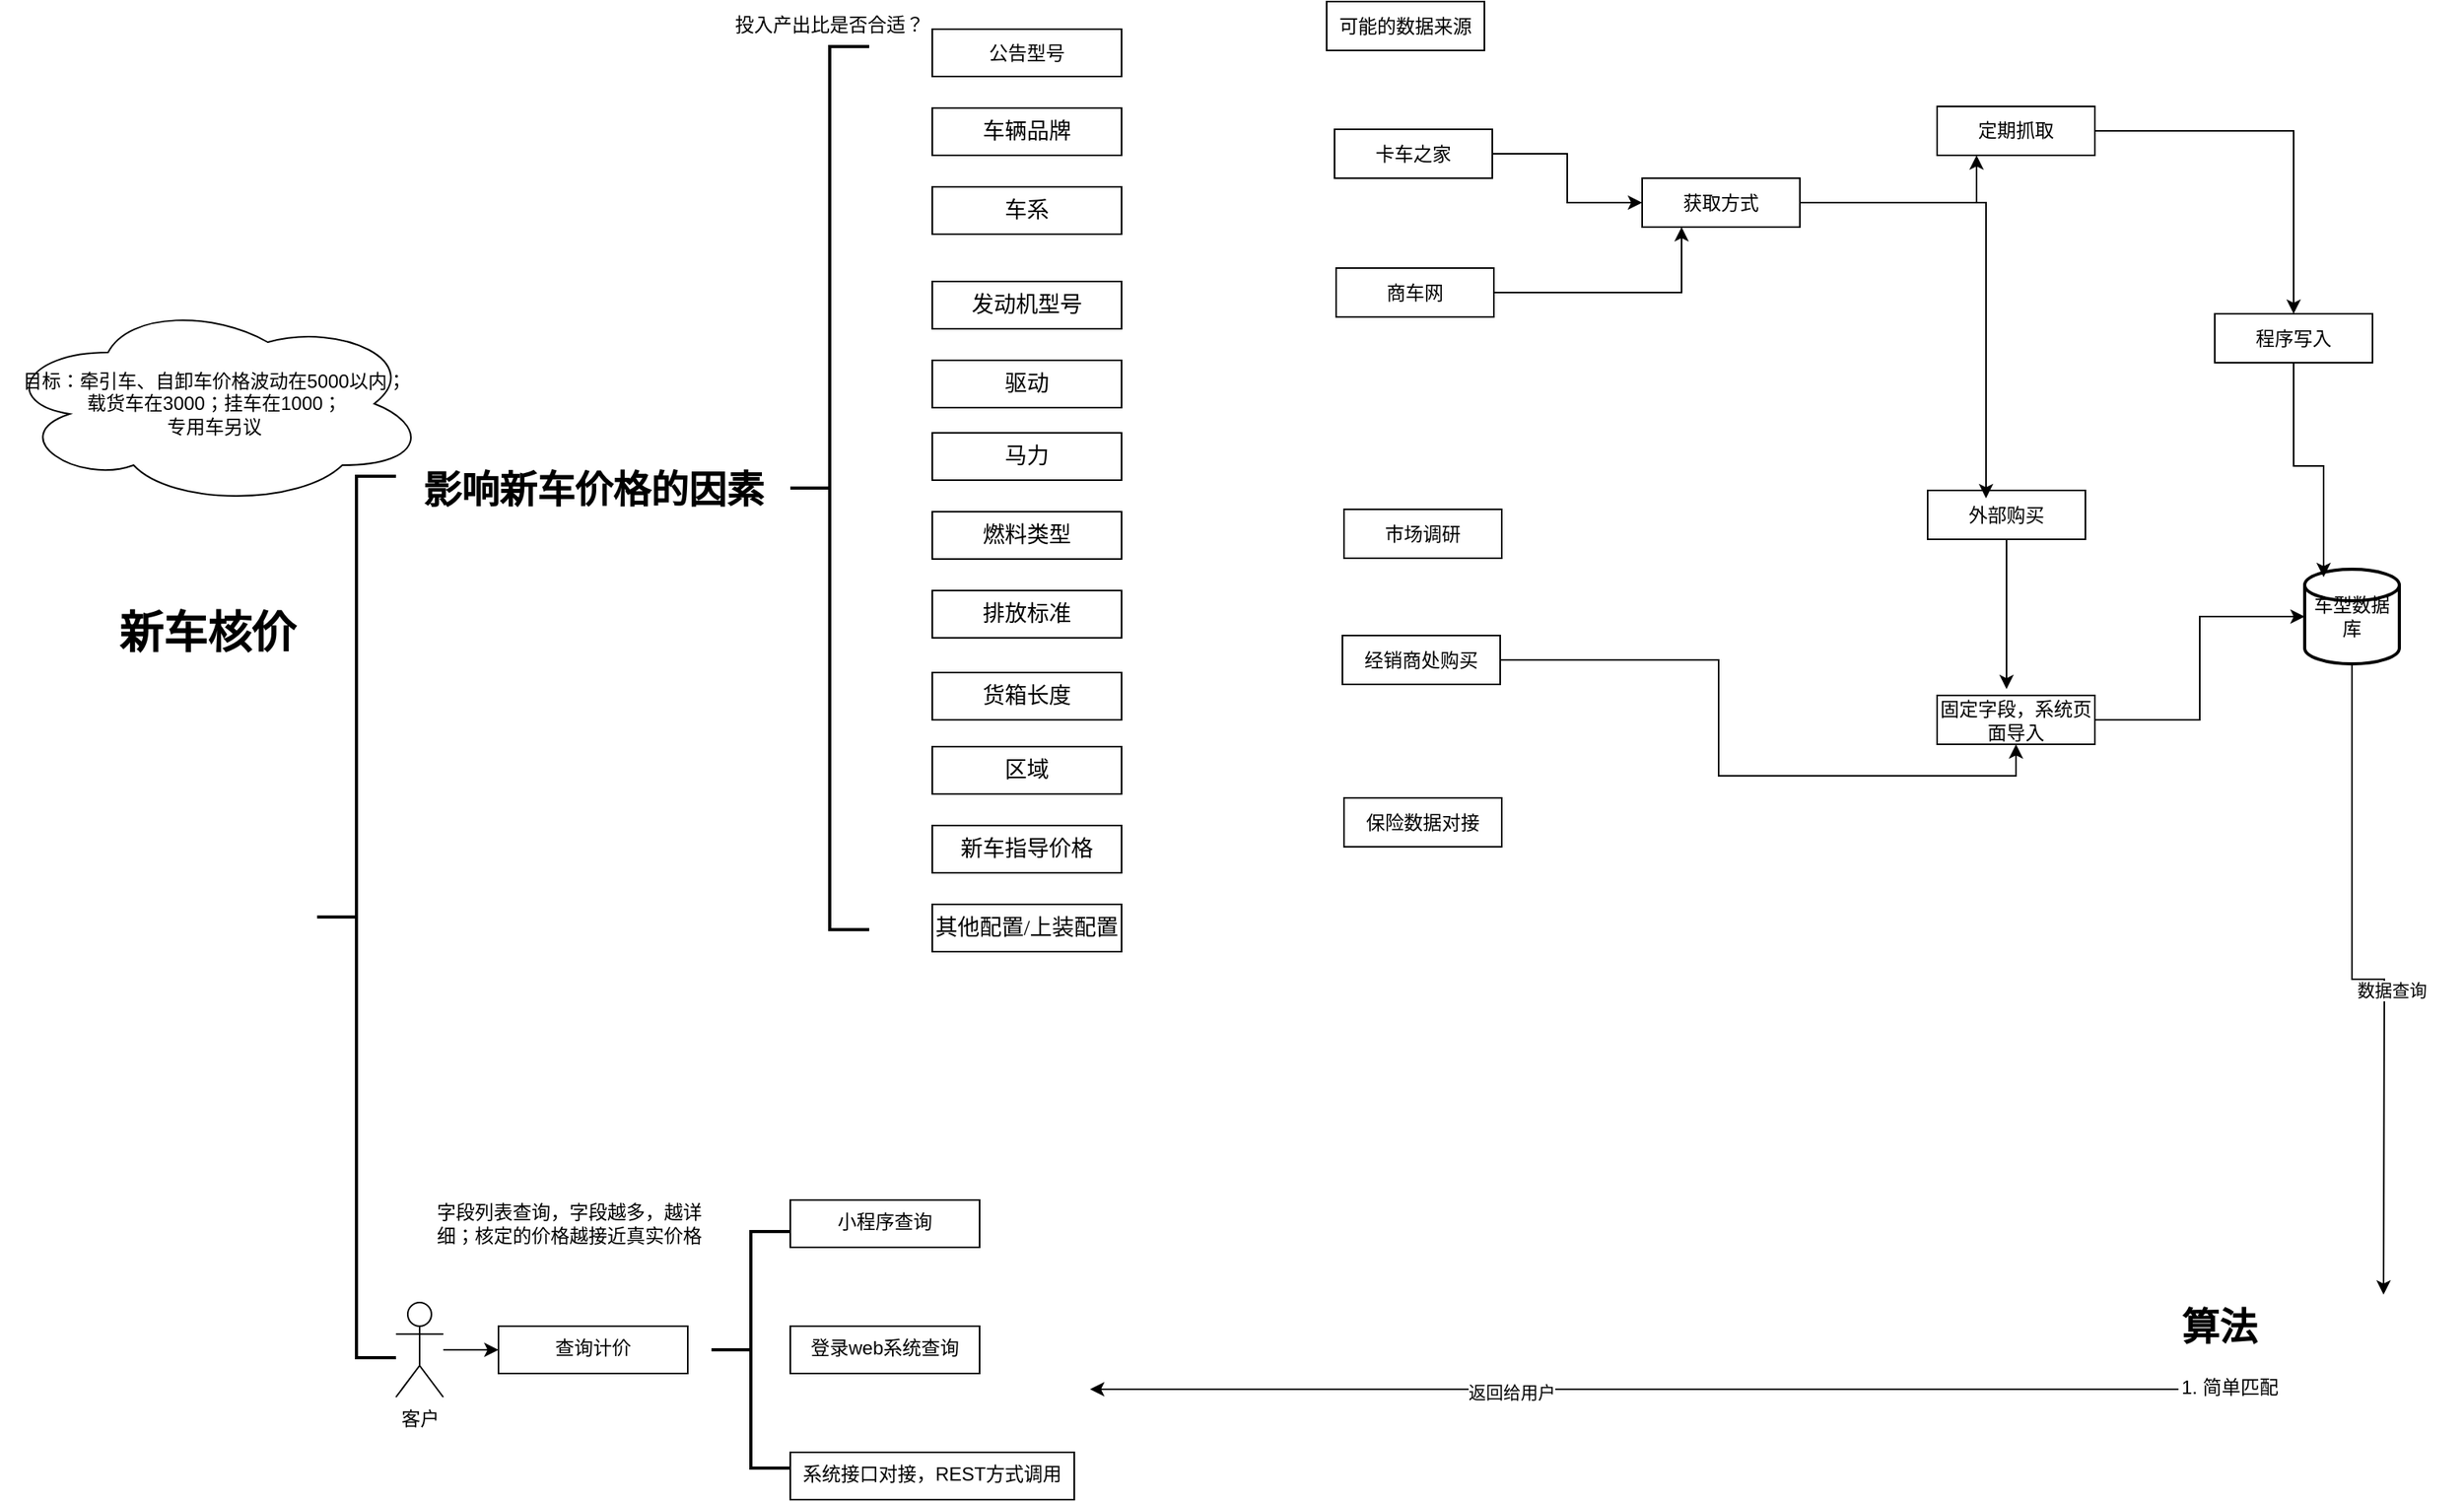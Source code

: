 <mxfile version="24.7.7">
  <diagram name="Page-1" id="lOxNYCTlGbAkdUG0Riqf">
    <mxGraphModel dx="1434" dy="780" grid="1" gridSize="10" guides="1" tooltips="1" connect="1" arrows="1" fold="1" page="1" pageScale="1" pageWidth="827" pageHeight="1169" math="0" shadow="0">
      <root>
        <mxCell id="0" />
        <mxCell id="1" parent="0" />
        <mxCell id="H50GD9BVMyVxNFarJEvh-76" value="" style="edgeStyle=orthogonalEdgeStyle;rounded=0;orthogonalLoop=1;jettySize=auto;html=1;" edge="1" parent="1" source="H50GD9BVMyVxNFarJEvh-9" target="H50GD9BVMyVxNFarJEvh-75">
          <mxGeometry relative="1" as="geometry" />
        </mxCell>
        <mxCell id="H50GD9BVMyVxNFarJEvh-9" value="客户" style="shape=umlActor;verticalLabelPosition=bottom;verticalAlign=top;html=1;outlineConnect=0;" vertex="1" parent="1">
          <mxGeometry x="270" y="865" width="30" height="60" as="geometry" />
        </mxCell>
        <mxCell id="H50GD9BVMyVxNFarJEvh-15" value="新车核价" style="text;strokeColor=none;fillColor=none;html=1;fontSize=28;fontStyle=1;verticalAlign=middle;align=center;shadow=0;" vertex="1" parent="1">
          <mxGeometry x="100" y="420" width="100" height="40" as="geometry" />
        </mxCell>
        <mxCell id="H50GD9BVMyVxNFarJEvh-17" value="" style="strokeWidth=2;html=1;shape=mxgraph.flowchart.annotation_2;align=left;labelPosition=right;pointerEvents=1;" vertex="1" parent="1">
          <mxGeometry x="220" y="341" width="50" height="559" as="geometry" />
        </mxCell>
        <mxCell id="H50GD9BVMyVxNFarJEvh-19" value="影响新车价格的因素" style="text;strokeColor=none;fillColor=none;html=1;fontSize=24;fontStyle=1;verticalAlign=middle;align=center;labelBackgroundColor=default;fontColor=default;" vertex="1" parent="1">
          <mxGeometry x="270" y="330" width="250" height="40" as="geometry" />
        </mxCell>
        <mxCell id="H50GD9BVMyVxNFarJEvh-20" value="目标：牵引车、自卸车价格波动在5000以内；&lt;div&gt;载货车在3000；挂车在1000；&lt;div&gt;专用车另议&lt;/div&gt;&lt;/div&gt;" style="ellipse;shape=cloud;whiteSpace=wrap;html=1;" vertex="1" parent="1">
          <mxGeometry x="20" y="230" width="270" height="130" as="geometry" />
        </mxCell>
        <mxCell id="H50GD9BVMyVxNFarJEvh-21" value="公告型号" style="whiteSpace=wrap;html=1;" vertex="1" parent="1">
          <mxGeometry x="610" y="57.5" width="120" height="30" as="geometry" />
        </mxCell>
        <mxCell id="H50GD9BVMyVxNFarJEvh-23" value="&lt;div style=&quot;line-height: 1.3; font-family: &amp;quot;Source Han Sans CN&amp;quot;; text-align: left; vertical-align: top; font-size: 14px;&quot;&gt;&lt;p&gt;车辆品牌&lt;/p&gt;&lt;/div&gt;" style="whiteSpace=wrap;html=1;" vertex="1" parent="1">
          <mxGeometry x="610" y="107.5" width="120" height="30" as="geometry" />
        </mxCell>
        <mxCell id="H50GD9BVMyVxNFarJEvh-24" value="&lt;div style=&quot;line-height: 1.3; font-family: &amp;quot;Source Han Sans CN&amp;quot;; text-align: left; vertical-align: top; font-size: 14px;&quot;&gt;&lt;p&gt;车系&lt;/p&gt;&lt;/div&gt;" style="whiteSpace=wrap;html=1;" vertex="1" parent="1">
          <mxGeometry x="610" y="157.5" width="120" height="30" as="geometry" />
        </mxCell>
        <mxCell id="H50GD9BVMyVxNFarJEvh-25" value="&lt;div style=&quot;line-height: 1.3; font-family: &amp;quot;Source Han Sans CN&amp;quot;; text-align: left; vertical-align: top; font-size: 14px;&quot;&gt;&lt;p&gt;发动机型号&lt;/p&gt;&lt;/div&gt;" style="whiteSpace=wrap;html=1;" vertex="1" parent="1">
          <mxGeometry x="610" y="217.5" width="120" height="30" as="geometry" />
        </mxCell>
        <mxCell id="H50GD9BVMyVxNFarJEvh-26" value="&lt;div style=&quot;line-height: 1.3; font-family: &amp;quot;Source Han Sans CN&amp;quot;; text-align: left; vertical-align: top; font-size: 14px;&quot;&gt;&lt;p&gt;驱动&lt;/p&gt;&lt;/div&gt;" style="whiteSpace=wrap;html=1;" vertex="1" parent="1">
          <mxGeometry x="610" y="267.5" width="120" height="30" as="geometry" />
        </mxCell>
        <mxCell id="H50GD9BVMyVxNFarJEvh-27" value="&lt;div style=&quot;line-height: 1.3; font-family: &amp;quot;Source Han Sans CN&amp;quot;; text-align: left; vertical-align: top; font-size: 14px;&quot;&gt;&lt;div style=&quot;line-height: 1.3; vertical-align: top;&quot;&gt;&lt;p&gt;马力&lt;/p&gt;&lt;/div&gt;&lt;/div&gt;" style="whiteSpace=wrap;html=1;" vertex="1" parent="1">
          <mxGeometry x="610" y="313.5" width="120" height="30" as="geometry" />
        </mxCell>
        <mxCell id="H50GD9BVMyVxNFarJEvh-29" value="&lt;div style=&quot;line-height: 1.3; font-family: &amp;quot;Source Han Sans CN&amp;quot;; text-align: left; vertical-align: top; font-size: 14px;&quot;&gt;&lt;div style=&quot;line-height: 1.3; vertical-align: top;&quot;&gt;&lt;div style=&quot;line-height: 1.3; vertical-align: top;&quot;&gt;&lt;p&gt;燃料类型&lt;/p&gt;&lt;/div&gt;&lt;/div&gt;&lt;/div&gt;" style="whiteSpace=wrap;html=1;" vertex="1" parent="1">
          <mxGeometry x="610" y="363.5" width="120" height="30" as="geometry" />
        </mxCell>
        <mxCell id="H50GD9BVMyVxNFarJEvh-32" value="投入产出比是否合适？" style="text;html=1;align=center;verticalAlign=middle;whiteSpace=wrap;rounded=0;" vertex="1" parent="1">
          <mxGeometry x="480" y="40" width="130" height="30" as="geometry" />
        </mxCell>
        <mxCell id="H50GD9BVMyVxNFarJEvh-33" value="&lt;div style=&quot;line-height: 1.3; font-family: &amp;quot;Source Han Sans CN&amp;quot;; text-align: left; vertical-align: top; font-size: 14px;&quot;&gt;&lt;div style=&quot;line-height: 1.3; vertical-align: top;&quot;&gt;&lt;div style=&quot;line-height: 1.3; vertical-align: top;&quot;&gt;&lt;div style=&quot;line-height: 1.3; vertical-align: top;&quot;&gt;&lt;p&gt;排放标准&lt;/p&gt;&lt;/div&gt;&lt;/div&gt;&lt;/div&gt;&lt;/div&gt;" style="whiteSpace=wrap;html=1;" vertex="1" parent="1">
          <mxGeometry x="610" y="413.5" width="120" height="30" as="geometry" />
        </mxCell>
        <mxCell id="H50GD9BVMyVxNFarJEvh-35" value="&lt;div style=&quot;line-height: 1.3; font-family: &amp;quot;Source Han Sans CN&amp;quot;; text-align: left; vertical-align: top; font-size: 14px;&quot;&gt;&lt;div style=&quot;line-height: 1.3; vertical-align: top;&quot;&gt;&lt;div style=&quot;line-height: 1.3; vertical-align: top;&quot;&gt;&lt;div style=&quot;line-height: 1.3; vertical-align: top;&quot;&gt;&lt;p&gt;货箱长度&lt;/p&gt;&lt;/div&gt;&lt;/div&gt;&lt;/div&gt;&lt;/div&gt;" style="whiteSpace=wrap;html=1;" vertex="1" parent="1">
          <mxGeometry x="610" y="465.5" width="120" height="30" as="geometry" />
        </mxCell>
        <mxCell id="H50GD9BVMyVxNFarJEvh-37" value="&lt;div style=&quot;line-height: 1.3; font-family: &amp;quot;Source Han Sans CN&amp;quot;; text-align: left; vertical-align: top; font-size: 14px;&quot;&gt;&lt;div style=&quot;line-height: 1.3; vertical-align: top;&quot;&gt;&lt;div style=&quot;line-height: 1.3; vertical-align: top;&quot;&gt;&lt;div style=&quot;line-height: 1.3; vertical-align: top;&quot;&gt;&lt;div style=&quot;line-height: 1.3; vertical-align: top;&quot;&gt;&lt;p&gt;区域&lt;/p&gt;&lt;/div&gt;&lt;/div&gt;&lt;/div&gt;&lt;/div&gt;&lt;/div&gt;" style="whiteSpace=wrap;html=1;" vertex="1" parent="1">
          <mxGeometry x="610" y="512.5" width="120" height="30" as="geometry" />
        </mxCell>
        <mxCell id="H50GD9BVMyVxNFarJEvh-39" value="&lt;div style=&quot;line-height: 1.3; font-family: &amp;quot;Source Han Sans CN&amp;quot;; text-align: left; vertical-align: top; font-size: 14px;&quot;&gt;&lt;div style=&quot;line-height: 1.3; vertical-align: top;&quot;&gt;&lt;div style=&quot;line-height: 1.3; vertical-align: top;&quot;&gt;&lt;div style=&quot;line-height: 1.3; vertical-align: top;&quot;&gt;&lt;div style=&quot;line-height: 1.3; vertical-align: top;&quot;&gt;&lt;div style=&quot;line-height: 1.3; vertical-align: top;&quot;&gt;&lt;p&gt;新车指导价格&lt;/p&gt;&lt;/div&gt;&lt;/div&gt;&lt;/div&gt;&lt;/div&gt;&lt;/div&gt;&lt;/div&gt;" style="whiteSpace=wrap;html=1;" vertex="1" parent="1">
          <mxGeometry x="610" y="562.5" width="120" height="30" as="geometry" />
        </mxCell>
        <mxCell id="H50GD9BVMyVxNFarJEvh-41" value="&lt;div style=&quot;line-height: 1.3; font-family: &amp;quot;Source Han Sans CN&amp;quot;; text-align: left; vertical-align: top; font-size: 14px;&quot;&gt;&lt;div style=&quot;line-height: 1.3; vertical-align: top;&quot;&gt;&lt;div style=&quot;line-height: 1.3; vertical-align: top;&quot;&gt;&lt;div style=&quot;line-height: 1.3; vertical-align: top;&quot;&gt;&lt;div style=&quot;line-height: 1.3; vertical-align: top;&quot;&gt;&lt;div style=&quot;line-height: 1.3; vertical-align: top;&quot;&gt;&lt;div style=&quot;line-height: 1.3; vertical-align: top;&quot;&gt;&lt;p&gt;其他配置/上装配置&lt;/p&gt;&lt;/div&gt;&lt;/div&gt;&lt;/div&gt;&lt;/div&gt;&lt;/div&gt;&lt;/div&gt;&lt;/div&gt;" style="whiteSpace=wrap;html=1;" vertex="1" parent="1">
          <mxGeometry x="610" y="612.5" width="120" height="30" as="geometry" />
        </mxCell>
        <mxCell id="H50GD9BVMyVxNFarJEvh-44" value="可能的数据来源" style="whiteSpace=wrap;html=1;" vertex="1" parent="1">
          <mxGeometry x="860" y="40" width="100" height="31" as="geometry" />
        </mxCell>
        <mxCell id="H50GD9BVMyVxNFarJEvh-68" style="edgeStyle=orthogonalEdgeStyle;rounded=0;orthogonalLoop=1;jettySize=auto;html=1;" edge="1" parent="1" source="H50GD9BVMyVxNFarJEvh-46" target="H50GD9BVMyVxNFarJEvh-50">
          <mxGeometry relative="1" as="geometry" />
        </mxCell>
        <mxCell id="H50GD9BVMyVxNFarJEvh-46" value="卡车之家" style="whiteSpace=wrap;html=1;" vertex="1" parent="1">
          <mxGeometry x="865" y="121" width="100" height="31" as="geometry" />
        </mxCell>
        <mxCell id="H50GD9BVMyVxNFarJEvh-69" style="edgeStyle=orthogonalEdgeStyle;rounded=0;orthogonalLoop=1;jettySize=auto;html=1;entryX=0.25;entryY=1;entryDx=0;entryDy=0;" edge="1" parent="1" source="H50GD9BVMyVxNFarJEvh-48" target="H50GD9BVMyVxNFarJEvh-50">
          <mxGeometry relative="1" as="geometry" />
        </mxCell>
        <mxCell id="H50GD9BVMyVxNFarJEvh-48" value="商车网" style="whiteSpace=wrap;html=1;" vertex="1" parent="1">
          <mxGeometry x="866" y="209" width="100" height="31" as="geometry" />
        </mxCell>
        <mxCell id="H50GD9BVMyVxNFarJEvh-70" style="edgeStyle=orthogonalEdgeStyle;rounded=0;orthogonalLoop=1;jettySize=auto;html=1;entryX=0.25;entryY=1;entryDx=0;entryDy=0;" edge="1" parent="1" source="H50GD9BVMyVxNFarJEvh-50" target="H50GD9BVMyVxNFarJEvh-52">
          <mxGeometry relative="1" as="geometry" />
        </mxCell>
        <mxCell id="H50GD9BVMyVxNFarJEvh-50" value="获取方式" style="whiteSpace=wrap;html=1;" vertex="1" parent="1">
          <mxGeometry x="1060" y="152" width="100" height="31" as="geometry" />
        </mxCell>
        <mxCell id="H50GD9BVMyVxNFarJEvh-64" value="" style="edgeStyle=orthogonalEdgeStyle;rounded=0;orthogonalLoop=1;jettySize=auto;html=1;" edge="1" parent="1" source="H50GD9BVMyVxNFarJEvh-52" target="H50GD9BVMyVxNFarJEvh-63">
          <mxGeometry relative="1" as="geometry" />
        </mxCell>
        <mxCell id="H50GD9BVMyVxNFarJEvh-52" value="定期抓取" style="whiteSpace=wrap;html=1;" vertex="1" parent="1">
          <mxGeometry x="1247" y="106.5" width="100" height="31" as="geometry" />
        </mxCell>
        <mxCell id="H50GD9BVMyVxNFarJEvh-54" value="外部购买" style="whiteSpace=wrap;html=1;" vertex="1" parent="1">
          <mxGeometry x="1241" y="350" width="100" height="31" as="geometry" />
        </mxCell>
        <mxCell id="H50GD9BVMyVxNFarJEvh-56" value="市场调研" style="whiteSpace=wrap;html=1;" vertex="1" parent="1">
          <mxGeometry x="871" y="362" width="100" height="31" as="geometry" />
        </mxCell>
        <mxCell id="H50GD9BVMyVxNFarJEvh-67" style="edgeStyle=orthogonalEdgeStyle;rounded=0;orthogonalLoop=1;jettySize=auto;html=1;entryX=0.5;entryY=1;entryDx=0;entryDy=0;" edge="1" parent="1" source="H50GD9BVMyVxNFarJEvh-58" target="H50GD9BVMyVxNFarJEvh-60">
          <mxGeometry relative="1" as="geometry" />
        </mxCell>
        <mxCell id="H50GD9BVMyVxNFarJEvh-58" value="经销商处购买" style="whiteSpace=wrap;html=1;" vertex="1" parent="1">
          <mxGeometry x="870" y="442" width="100" height="31" as="geometry" />
        </mxCell>
        <mxCell id="H50GD9BVMyVxNFarJEvh-60" value="固定字段，系统页面导入" style="whiteSpace=wrap;html=1;" vertex="1" parent="1">
          <mxGeometry x="1247" y="480" width="100" height="31" as="geometry" />
        </mxCell>
        <mxCell id="H50GD9BVMyVxNFarJEvh-63" value="程序写入" style="whiteSpace=wrap;html=1;" vertex="1" parent="1">
          <mxGeometry x="1423" y="238" width="100" height="31" as="geometry" />
        </mxCell>
        <mxCell id="H50GD9BVMyVxNFarJEvh-65" style="edgeStyle=orthogonalEdgeStyle;rounded=0;orthogonalLoop=1;jettySize=auto;html=1;entryX=0.44;entryY=-0.129;entryDx=0;entryDy=0;entryPerimeter=0;" edge="1" parent="1" source="H50GD9BVMyVxNFarJEvh-54" target="H50GD9BVMyVxNFarJEvh-60">
          <mxGeometry relative="1" as="geometry" />
        </mxCell>
        <mxCell id="H50GD9BVMyVxNFarJEvh-98" style="edgeStyle=orthogonalEdgeStyle;rounded=0;orthogonalLoop=1;jettySize=auto;html=1;" edge="1" parent="1" source="H50GD9BVMyVxNFarJEvh-72">
          <mxGeometry relative="1" as="geometry">
            <mxPoint x="1530" y="860" as="targetPoint" />
          </mxGeometry>
        </mxCell>
        <mxCell id="H50GD9BVMyVxNFarJEvh-99" value="数据查询" style="edgeLabel;html=1;align=center;verticalAlign=middle;resizable=0;points=[];" vertex="1" connectable="0" parent="H50GD9BVMyVxNFarJEvh-98">
          <mxGeometry x="0.087" y="4" relative="1" as="geometry">
            <mxPoint y="-1" as="offset" />
          </mxGeometry>
        </mxCell>
        <mxCell id="H50GD9BVMyVxNFarJEvh-72" value="车型数据库" style="strokeWidth=2;html=1;shape=mxgraph.flowchart.database;whiteSpace=wrap;" vertex="1" parent="1">
          <mxGeometry x="1480" y="400" width="60" height="60" as="geometry" />
        </mxCell>
        <mxCell id="H50GD9BVMyVxNFarJEvh-73" style="edgeStyle=orthogonalEdgeStyle;rounded=0;orthogonalLoop=1;jettySize=auto;html=1;entryX=0.2;entryY=0.083;entryDx=0;entryDy=0;entryPerimeter=0;" edge="1" parent="1" source="H50GD9BVMyVxNFarJEvh-63" target="H50GD9BVMyVxNFarJEvh-72">
          <mxGeometry relative="1" as="geometry" />
        </mxCell>
        <mxCell id="H50GD9BVMyVxNFarJEvh-74" style="edgeStyle=orthogonalEdgeStyle;rounded=0;orthogonalLoop=1;jettySize=auto;html=1;entryX=0;entryY=0.5;entryDx=0;entryDy=0;entryPerimeter=0;" edge="1" parent="1" source="H50GD9BVMyVxNFarJEvh-60" target="H50GD9BVMyVxNFarJEvh-72">
          <mxGeometry relative="1" as="geometry" />
        </mxCell>
        <mxCell id="H50GD9BVMyVxNFarJEvh-75" value="查询计价" style="whiteSpace=wrap;html=1;verticalAlign=top;" vertex="1" parent="1">
          <mxGeometry x="335" y="880" width="120" height="30" as="geometry" />
        </mxCell>
        <mxCell id="H50GD9BVMyVxNFarJEvh-79" value="登录web系统查询" style="whiteSpace=wrap;html=1;verticalAlign=top;" vertex="1" parent="1">
          <mxGeometry x="520" y="880" width="120" height="30" as="geometry" />
        </mxCell>
        <mxCell id="H50GD9BVMyVxNFarJEvh-82" value="小程序查询" style="whiteSpace=wrap;html=1;verticalAlign=top;" vertex="1" parent="1">
          <mxGeometry x="520" y="800" width="120" height="30" as="geometry" />
        </mxCell>
        <mxCell id="H50GD9BVMyVxNFarJEvh-85" value="系统接口对接，REST方式调用" style="whiteSpace=wrap;html=1;verticalAlign=top;" vertex="1" parent="1">
          <mxGeometry x="520" y="960" width="180" height="30" as="geometry" />
        </mxCell>
        <mxCell id="H50GD9BVMyVxNFarJEvh-89" value="" style="strokeWidth=2;html=1;shape=mxgraph.flowchart.annotation_2;align=left;labelPosition=right;pointerEvents=1;" vertex="1" parent="1">
          <mxGeometry x="520" y="68.5" width="50" height="560" as="geometry" />
        </mxCell>
        <mxCell id="H50GD9BVMyVxNFarJEvh-90" value="保险数据对接" style="whiteSpace=wrap;html=1;" vertex="1" parent="1">
          <mxGeometry x="871" y="545" width="100" height="31" as="geometry" />
        </mxCell>
        <mxCell id="H50GD9BVMyVxNFarJEvh-92" value="" style="strokeWidth=2;html=1;shape=mxgraph.flowchart.annotation_2;align=left;labelPosition=right;pointerEvents=1;" vertex="1" parent="1">
          <mxGeometry x="470" y="820" width="50" height="150" as="geometry" />
        </mxCell>
        <mxCell id="H50GD9BVMyVxNFarJEvh-95" value="字段列表查询，字段越多，越详细；核定的价格越接近真实价格" style="text;html=1;align=center;verticalAlign=middle;whiteSpace=wrap;rounded=0;" vertex="1" parent="1">
          <mxGeometry x="290" y="800" width="180" height="30" as="geometry" />
        </mxCell>
        <mxCell id="H50GD9BVMyVxNFarJEvh-96" style="edgeStyle=orthogonalEdgeStyle;rounded=0;orthogonalLoop=1;jettySize=auto;html=1;entryX=0.37;entryY=0.161;entryDx=0;entryDy=0;entryPerimeter=0;" edge="1" parent="1" source="H50GD9BVMyVxNFarJEvh-50" target="H50GD9BVMyVxNFarJEvh-54">
          <mxGeometry relative="1" as="geometry" />
        </mxCell>
        <mxCell id="H50GD9BVMyVxNFarJEvh-100" style="edgeStyle=orthogonalEdgeStyle;rounded=0;orthogonalLoop=1;jettySize=auto;html=1;" edge="1" parent="1" source="H50GD9BVMyVxNFarJEvh-97">
          <mxGeometry relative="1" as="geometry">
            <mxPoint x="710" y="920" as="targetPoint" />
          </mxGeometry>
        </mxCell>
        <mxCell id="H50GD9BVMyVxNFarJEvh-101" value="返回给用户" style="edgeLabel;html=1;align=center;verticalAlign=middle;resizable=0;points=[];" vertex="1" connectable="0" parent="H50GD9BVMyVxNFarJEvh-100">
          <mxGeometry x="0.228" y="1" relative="1" as="geometry">
            <mxPoint as="offset" />
          </mxGeometry>
        </mxCell>
        <mxCell id="H50GD9BVMyVxNFarJEvh-97" value="&lt;h1 style=&quot;margin-top: 0px;&quot;&gt;算法&lt;/h1&gt;&lt;p&gt;1. 简单匹配&lt;/p&gt;" style="text;html=1;whiteSpace=wrap;overflow=hidden;rounded=0;" vertex="1" parent="1">
          <mxGeometry x="1400" y="860" width="180" height="120" as="geometry" />
        </mxCell>
      </root>
    </mxGraphModel>
  </diagram>
</mxfile>

